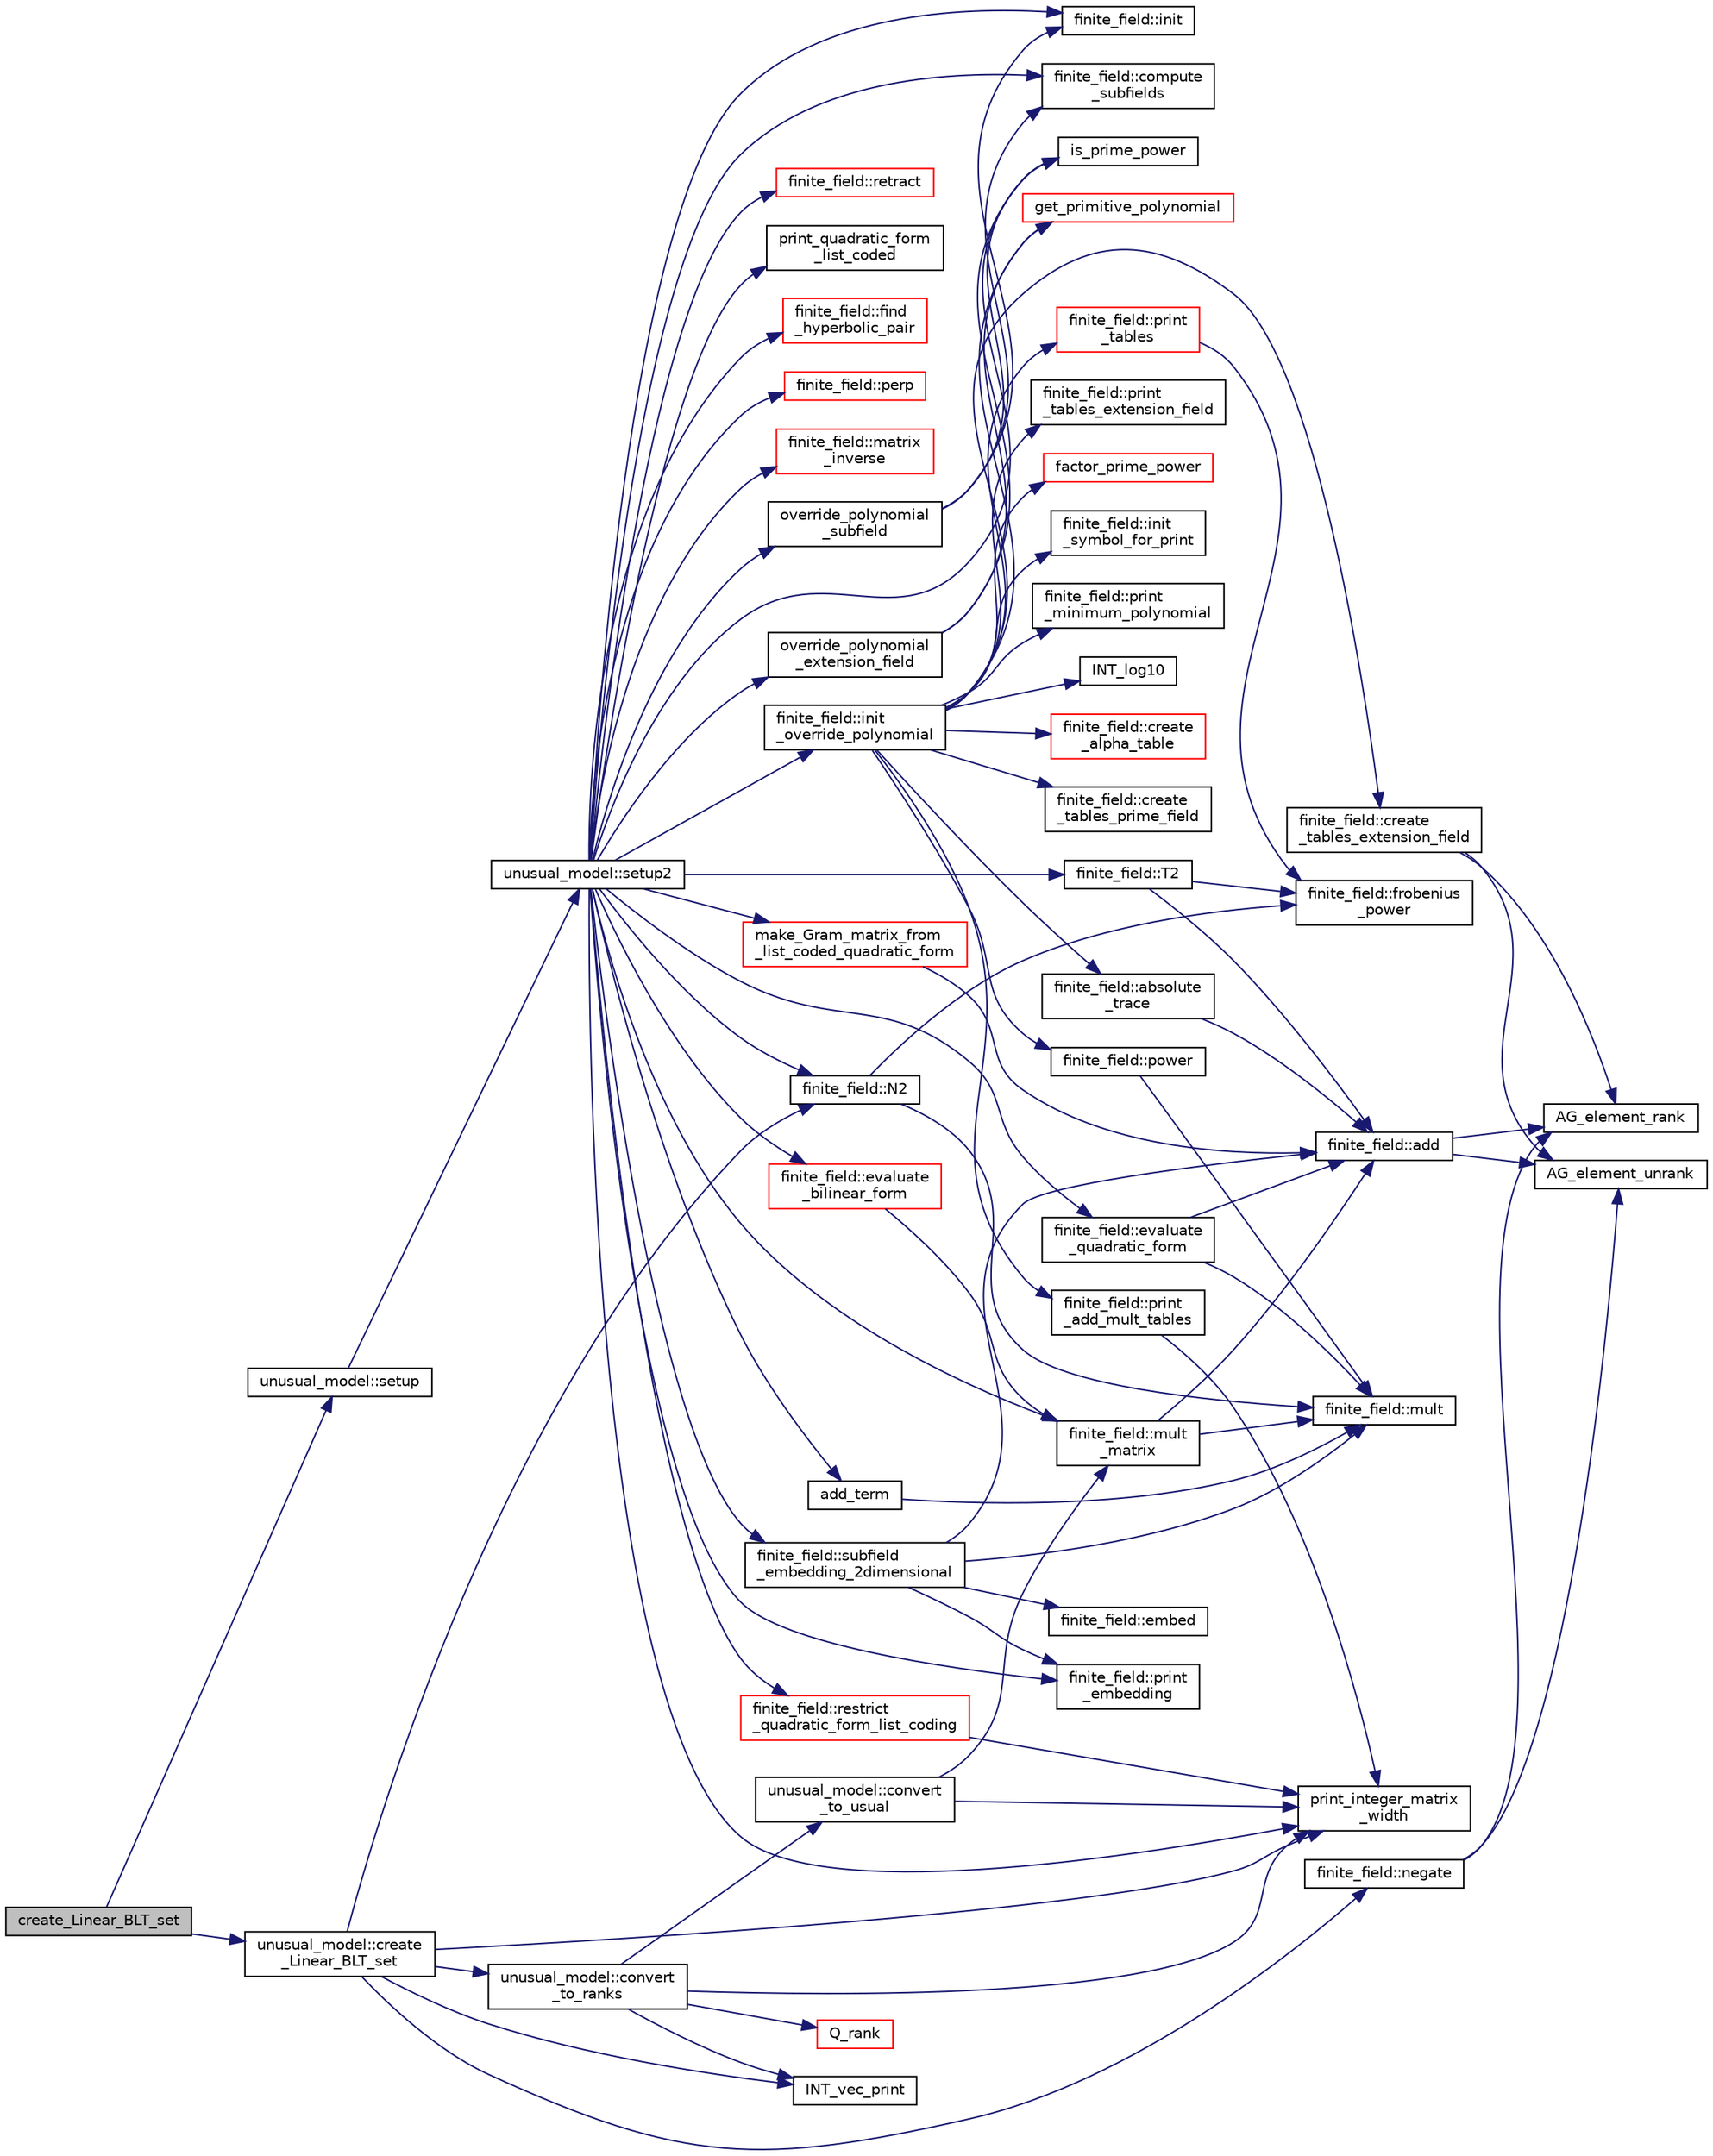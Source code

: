 digraph "create_Linear_BLT_set"
{
  edge [fontname="Helvetica",fontsize="10",labelfontname="Helvetica",labelfontsize="10"];
  node [fontname="Helvetica",fontsize="10",shape=record];
  rankdir="LR";
  Node211 [label="create_Linear_BLT_set",height=0.2,width=0.4,color="black", fillcolor="grey75", style="filled", fontcolor="black"];
  Node211 -> Node212 [color="midnightblue",fontsize="10",style="solid",fontname="Helvetica"];
  Node212 [label="unusual_model::setup",height=0.2,width=0.4,color="black", fillcolor="white", style="filled",URL="$dc/d50/classunusual__model.html#adb517fd342dd2ed2d0cc117211ac1c0d"];
  Node212 -> Node213 [color="midnightblue",fontsize="10",style="solid",fontname="Helvetica"];
  Node213 [label="unusual_model::setup2",height=0.2,width=0.4,color="black", fillcolor="white", style="filled",URL="$dc/d50/classunusual__model.html#a00f7da705c24f863338828447abf7aae"];
  Node213 -> Node214 [color="midnightblue",fontsize="10",style="solid",fontname="Helvetica"];
  Node214 [label="is_prime_power",height=0.2,width=0.4,color="black", fillcolor="white", style="filled",URL="$de/dc5/algebra__and__number__theory_8h.html#a44560c42df6f76a71d351200cbf1bd0e"];
  Node213 -> Node215 [color="midnightblue",fontsize="10",style="solid",fontname="Helvetica"];
  Node215 [label="override_polynomial\l_extension_field",height=0.2,width=0.4,color="black", fillcolor="white", style="filled",URL="$d7/d94/data_8_c.html#a8d54faeccf0beef3663b54e4087fd32b"];
  Node215 -> Node214 [color="midnightblue",fontsize="10",style="solid",fontname="Helvetica"];
  Node215 -> Node216 [color="midnightblue",fontsize="10",style="solid",fontname="Helvetica"];
  Node216 [label="get_primitive_polynomial",height=0.2,width=0.4,color="red", fillcolor="white", style="filled",URL="$de/dc5/algebra__and__number__theory_8h.html#a208ece81c99403683f588d02defd74a7"];
  Node213 -> Node220 [color="midnightblue",fontsize="10",style="solid",fontname="Helvetica"];
  Node220 [label="override_polynomial\l_subfield",height=0.2,width=0.4,color="black", fillcolor="white", style="filled",URL="$d7/d94/data_8_c.html#a6a2b390caa2cdeb26cdf9a3cf9816dee"];
  Node220 -> Node214 [color="midnightblue",fontsize="10",style="solid",fontname="Helvetica"];
  Node220 -> Node219 [color="midnightblue",fontsize="10",style="solid",fontname="Helvetica"];
  Node219 [label="finite_field::init",height=0.2,width=0.4,color="black", fillcolor="white", style="filled",URL="$df/d5a/classfinite__field.html#a13e75e8165b27464935b50368ee8313c"];
  Node220 -> Node221 [color="midnightblue",fontsize="10",style="solid",fontname="Helvetica"];
  Node221 [label="finite_field::compute\l_subfields",height=0.2,width=0.4,color="black", fillcolor="white", style="filled",URL="$df/d5a/classfinite__field.html#a1632c3686fa5ff446c651e880df9f4e8"];
  Node213 -> Node222 [color="midnightblue",fontsize="10",style="solid",fontname="Helvetica"];
  Node222 [label="finite_field::init\l_override_polynomial",height=0.2,width=0.4,color="black", fillcolor="white", style="filled",URL="$df/d5a/classfinite__field.html#a39a40b052f326a05c5a1e6b13572f3e5"];
  Node222 -> Node223 [color="midnightblue",fontsize="10",style="solid",fontname="Helvetica"];
  Node223 [label="factor_prime_power",height=0.2,width=0.4,color="red", fillcolor="white", style="filled",URL="$de/dc5/algebra__and__number__theory_8h.html#af87166fad1e9b91458c714e90f8cd399"];
  Node222 -> Node225 [color="midnightblue",fontsize="10",style="solid",fontname="Helvetica"];
  Node225 [label="finite_field::init\l_symbol_for_print",height=0.2,width=0.4,color="black", fillcolor="white", style="filled",URL="$df/d5a/classfinite__field.html#ac3ac8778d3162ccee0b3c5764127a92e"];
  Node222 -> Node216 [color="midnightblue",fontsize="10",style="solid",fontname="Helvetica"];
  Node222 -> Node226 [color="midnightblue",fontsize="10",style="solid",fontname="Helvetica"];
  Node226 [label="finite_field::print\l_minimum_polynomial",height=0.2,width=0.4,color="black", fillcolor="white", style="filled",URL="$df/d5a/classfinite__field.html#a6d58c4c06994e9637385ff69943f13cb"];
  Node222 -> Node227 [color="midnightblue",fontsize="10",style="solid",fontname="Helvetica"];
  Node227 [label="INT_log10",height=0.2,width=0.4,color="black", fillcolor="white", style="filled",URL="$de/dc5/algebra__and__number__theory_8h.html#a98bc0a6c562370a355165d2538dac250"];
  Node222 -> Node228 [color="midnightblue",fontsize="10",style="solid",fontname="Helvetica"];
  Node228 [label="finite_field::create\l_alpha_table",height=0.2,width=0.4,color="red", fillcolor="white", style="filled",URL="$df/d5a/classfinite__field.html#a33e052044b18cf8dc31e6fbffbb1f0db"];
  Node222 -> Node232 [color="midnightblue",fontsize="10",style="solid",fontname="Helvetica"];
  Node232 [label="finite_field::create\l_tables_prime_field",height=0.2,width=0.4,color="black", fillcolor="white", style="filled",URL="$df/d5a/classfinite__field.html#a811a41cf0e334c7c05725afa19d79b7a"];
  Node222 -> Node233 [color="midnightblue",fontsize="10",style="solid",fontname="Helvetica"];
  Node233 [label="finite_field::create\l_tables_extension_field",height=0.2,width=0.4,color="black", fillcolor="white", style="filled",URL="$df/d5a/classfinite__field.html#ac5067ade796759e81d55cd3d434f8512"];
  Node233 -> Node234 [color="midnightblue",fontsize="10",style="solid",fontname="Helvetica"];
  Node234 [label="AG_element_unrank",height=0.2,width=0.4,color="black", fillcolor="white", style="filled",URL="$d4/d67/geometry_8h.html#a4a33b86c87b2879b97cfa1327abe2885"];
  Node233 -> Node235 [color="midnightblue",fontsize="10",style="solid",fontname="Helvetica"];
  Node235 [label="AG_element_rank",height=0.2,width=0.4,color="black", fillcolor="white", style="filled",URL="$d4/d67/geometry_8h.html#ab2ac908d07dd8038fd996e26bdc75c17"];
  Node222 -> Node236 [color="midnightblue",fontsize="10",style="solid",fontname="Helvetica"];
  Node236 [label="finite_field::print\l_add_mult_tables",height=0.2,width=0.4,color="black", fillcolor="white", style="filled",URL="$df/d5a/classfinite__field.html#ac4f687830f2953f9f7568c541e3e91c7"];
  Node236 -> Node237 [color="midnightblue",fontsize="10",style="solid",fontname="Helvetica"];
  Node237 [label="print_integer_matrix\l_width",height=0.2,width=0.4,color="black", fillcolor="white", style="filled",URL="$d5/db4/io__and__os_8h.html#aa78f3e73fc2179251bd15adbcc31573f"];
  Node222 -> Node238 [color="midnightblue",fontsize="10",style="solid",fontname="Helvetica"];
  Node238 [label="finite_field::power",height=0.2,width=0.4,color="black", fillcolor="white", style="filled",URL="$df/d5a/classfinite__field.html#a0437871b8f775f0b2d589188d9ad7e61"];
  Node238 -> Node239 [color="midnightblue",fontsize="10",style="solid",fontname="Helvetica"];
  Node239 [label="finite_field::mult",height=0.2,width=0.4,color="black", fillcolor="white", style="filled",URL="$df/d5a/classfinite__field.html#a24fb5917aa6d4d656fd855b7f44a13b0"];
  Node222 -> Node240 [color="midnightblue",fontsize="10",style="solid",fontname="Helvetica"];
  Node240 [label="finite_field::absolute\l_trace",height=0.2,width=0.4,color="black", fillcolor="white", style="filled",URL="$df/d5a/classfinite__field.html#a7c479f80ec77e646db13d175fb29325f"];
  Node240 -> Node241 [color="midnightblue",fontsize="10",style="solid",fontname="Helvetica"];
  Node241 [label="finite_field::add",height=0.2,width=0.4,color="black", fillcolor="white", style="filled",URL="$df/d5a/classfinite__field.html#a8f12328a27500f3c7be0c849ebbc9d14"];
  Node241 -> Node234 [color="midnightblue",fontsize="10",style="solid",fontname="Helvetica"];
  Node241 -> Node235 [color="midnightblue",fontsize="10",style="solid",fontname="Helvetica"];
  Node222 -> Node242 [color="midnightblue",fontsize="10",style="solid",fontname="Helvetica"];
  Node242 [label="finite_field::print\l_tables_extension_field",height=0.2,width=0.4,color="black", fillcolor="white", style="filled",URL="$df/d5a/classfinite__field.html#a026b98a814f71c1bfbd6905abb295ee8"];
  Node222 -> Node243 [color="midnightblue",fontsize="10",style="solid",fontname="Helvetica"];
  Node243 [label="finite_field::print\l_tables",height=0.2,width=0.4,color="red", fillcolor="white", style="filled",URL="$df/d5a/classfinite__field.html#aa0bddbd3f44fb6012a198bfc3d0551fc"];
  Node243 -> Node246 [color="midnightblue",fontsize="10",style="solid",fontname="Helvetica"];
  Node246 [label="finite_field::frobenius\l_power",height=0.2,width=0.4,color="black", fillcolor="white", style="filled",URL="$df/d5a/classfinite__field.html#aec23e43aaefc0ed601cdfa3139496a92"];
  Node213 -> Node219 [color="midnightblue",fontsize="10",style="solid",fontname="Helvetica"];
  Node213 -> Node221 [color="midnightblue",fontsize="10",style="solid",fontname="Helvetica"];
  Node213 -> Node248 [color="midnightblue",fontsize="10",style="solid",fontname="Helvetica"];
  Node248 [label="finite_field::subfield\l_embedding_2dimensional",height=0.2,width=0.4,color="black", fillcolor="white", style="filled",URL="$df/d5a/classfinite__field.html#a645db0a3551afded46e054650631854d"];
  Node248 -> Node249 [color="midnightblue",fontsize="10",style="solid",fontname="Helvetica"];
  Node249 [label="finite_field::embed",height=0.2,width=0.4,color="black", fillcolor="white", style="filled",URL="$df/d5a/classfinite__field.html#a0e2f8717bd0d086af9450125be6e3144"];
  Node248 -> Node241 [color="midnightblue",fontsize="10",style="solid",fontname="Helvetica"];
  Node248 -> Node239 [color="midnightblue",fontsize="10",style="solid",fontname="Helvetica"];
  Node248 -> Node250 [color="midnightblue",fontsize="10",style="solid",fontname="Helvetica"];
  Node250 [label="finite_field::print\l_embedding",height=0.2,width=0.4,color="black", fillcolor="white", style="filled",URL="$df/d5a/classfinite__field.html#a944b7927f6d22e63f5d8ec3f3255f564"];
  Node213 -> Node250 [color="midnightblue",fontsize="10",style="solid",fontname="Helvetica"];
  Node213 -> Node251 [color="midnightblue",fontsize="10",style="solid",fontname="Helvetica"];
  Node251 [label="finite_field::retract",height=0.2,width=0.4,color="red", fillcolor="white", style="filled",URL="$df/d5a/classfinite__field.html#acb54b697bd9f35302817ea8e62d2ed9b"];
  Node213 -> Node253 [color="midnightblue",fontsize="10",style="solid",fontname="Helvetica"];
  Node253 [label="finite_field::T2",height=0.2,width=0.4,color="black", fillcolor="white", style="filled",URL="$df/d5a/classfinite__field.html#a8266c2c6f6bda29855c2bb1e0b500841"];
  Node253 -> Node246 [color="midnightblue",fontsize="10",style="solid",fontname="Helvetica"];
  Node253 -> Node241 [color="midnightblue",fontsize="10",style="solid",fontname="Helvetica"];
  Node213 -> Node254 [color="midnightblue",fontsize="10",style="solid",fontname="Helvetica"];
  Node254 [label="finite_field::N2",height=0.2,width=0.4,color="black", fillcolor="white", style="filled",URL="$df/d5a/classfinite__field.html#adf6c3cec79318341ba1f4a59f08eaaff"];
  Node254 -> Node246 [color="midnightblue",fontsize="10",style="solid",fontname="Helvetica"];
  Node254 -> Node239 [color="midnightblue",fontsize="10",style="solid",fontname="Helvetica"];
  Node213 -> Node255 [color="midnightblue",fontsize="10",style="solid",fontname="Helvetica"];
  Node255 [label="add_term",height=0.2,width=0.4,color="black", fillcolor="white", style="filled",URL="$d7/d94/data_8_c.html#a88916fa94749d9be146b9a26bca081bc"];
  Node255 -> Node239 [color="midnightblue",fontsize="10",style="solid",fontname="Helvetica"];
  Node213 -> Node237 [color="midnightblue",fontsize="10",style="solid",fontname="Helvetica"];
  Node213 -> Node256 [color="midnightblue",fontsize="10",style="solid",fontname="Helvetica"];
  Node256 [label="print_quadratic_form\l_list_coded",height=0.2,width=0.4,color="black", fillcolor="white", style="filled",URL="$d7/d94/data_8_c.html#a2bb4d3be5cd3ccde84a8063391e51578"];
  Node213 -> Node257 [color="midnightblue",fontsize="10",style="solid",fontname="Helvetica"];
  Node257 [label="finite_field::find\l_hyperbolic_pair",height=0.2,width=0.4,color="red", fillcolor="white", style="filled",URL="$df/d5a/classfinite__field.html#a8702546f7248a1721647e856c6e153a2"];
  Node213 -> Node264 [color="midnightblue",fontsize="10",style="solid",fontname="Helvetica"];
  Node264 [label="finite_field::perp",height=0.2,width=0.4,color="red", fillcolor="white", style="filled",URL="$df/d5a/classfinite__field.html#a7f4cbb62d037e07893f3c868eea3b818"];
  Node213 -> Node259 [color="midnightblue",fontsize="10",style="solid",fontname="Helvetica"];
  Node259 [label="finite_field::evaluate\l_quadratic_form",height=0.2,width=0.4,color="black", fillcolor="white", style="filled",URL="$df/d5a/classfinite__field.html#a5a8c495dd36789d2cb4619d678afd107"];
  Node259 -> Node239 [color="midnightblue",fontsize="10",style="solid",fontname="Helvetica"];
  Node259 -> Node241 [color="midnightblue",fontsize="10",style="solid",fontname="Helvetica"];
  Node213 -> Node282 [color="midnightblue",fontsize="10",style="solid",fontname="Helvetica"];
  Node282 [label="finite_field::restrict\l_quadratic_form_list_coding",height=0.2,width=0.4,color="red", fillcolor="white", style="filled",URL="$df/d5a/classfinite__field.html#ac2c261998fe455590626d2cc5e215844"];
  Node282 -> Node237 [color="midnightblue",fontsize="10",style="solid",fontname="Helvetica"];
  Node213 -> Node284 [color="midnightblue",fontsize="10",style="solid",fontname="Helvetica"];
  Node284 [label="make_Gram_matrix_from\l_list_coded_quadratic_form",height=0.2,width=0.4,color="red", fillcolor="white", style="filled",URL="$d7/d94/data_8_c.html#af39447dd21caf61b62558dfe4b6aca9f"];
  Node284 -> Node241 [color="midnightblue",fontsize="10",style="solid",fontname="Helvetica"];
  Node213 -> Node268 [color="midnightblue",fontsize="10",style="solid",fontname="Helvetica"];
  Node268 [label="finite_field::mult\l_matrix",height=0.2,width=0.4,color="black", fillcolor="white", style="filled",URL="$df/d5a/classfinite__field.html#a48517f15dfd7b21c37e0975855f1ada2"];
  Node268 -> Node241 [color="midnightblue",fontsize="10",style="solid",fontname="Helvetica"];
  Node268 -> Node239 [color="midnightblue",fontsize="10",style="solid",fontname="Helvetica"];
  Node213 -> Node285 [color="midnightblue",fontsize="10",style="solid",fontname="Helvetica"];
  Node285 [label="finite_field::evaluate\l_bilinear_form",height=0.2,width=0.4,color="red", fillcolor="white", style="filled",URL="$df/d5a/classfinite__field.html#a3dac58d265759e3a5d7c53043d104986"];
  Node285 -> Node268 [color="midnightblue",fontsize="10",style="solid",fontname="Helvetica"];
  Node213 -> Node286 [color="midnightblue",fontsize="10",style="solid",fontname="Helvetica"];
  Node286 [label="finite_field::matrix\l_inverse",height=0.2,width=0.4,color="red", fillcolor="white", style="filled",URL="$df/d5a/classfinite__field.html#a3ef088739ceac47367f4b328697726a5"];
  Node211 -> Node290 [color="midnightblue",fontsize="10",style="solid",fontname="Helvetica"];
  Node290 [label="unusual_model::create\l_Linear_BLT_set",height=0.2,width=0.4,color="black", fillcolor="white", style="filled",URL="$dc/d50/classunusual__model.html#ae1a8f13e4e870b50e7fa24671f709d3b"];
  Node290 -> Node273 [color="midnightblue",fontsize="10",style="solid",fontname="Helvetica"];
  Node273 [label="finite_field::negate",height=0.2,width=0.4,color="black", fillcolor="white", style="filled",URL="$df/d5a/classfinite__field.html#aa9d798298f25d4a9262b5bc5f1733e31"];
  Node273 -> Node234 [color="midnightblue",fontsize="10",style="solid",fontname="Helvetica"];
  Node273 -> Node235 [color="midnightblue",fontsize="10",style="solid",fontname="Helvetica"];
  Node290 -> Node254 [color="midnightblue",fontsize="10",style="solid",fontname="Helvetica"];
  Node290 -> Node291 [color="midnightblue",fontsize="10",style="solid",fontname="Helvetica"];
  Node291 [label="INT_vec_print",height=0.2,width=0.4,color="black", fillcolor="white", style="filled",URL="$df/dbf/sajeeb_8_c.html#a79a5901af0b47dd0d694109543c027fe"];
  Node290 -> Node237 [color="midnightblue",fontsize="10",style="solid",fontname="Helvetica"];
  Node290 -> Node292 [color="midnightblue",fontsize="10",style="solid",fontname="Helvetica"];
  Node292 [label="unusual_model::convert\l_to_ranks",height=0.2,width=0.4,color="black", fillcolor="white", style="filled",URL="$dc/d50/classunusual__model.html#ab5cdb8ec08ae842b6ae4831385e9934b"];
  Node292 -> Node237 [color="midnightblue",fontsize="10",style="solid",fontname="Helvetica"];
  Node292 -> Node293 [color="midnightblue",fontsize="10",style="solid",fontname="Helvetica"];
  Node293 [label="unusual_model::convert\l_to_usual",height=0.2,width=0.4,color="black", fillcolor="white", style="filled",URL="$dc/d50/classunusual__model.html#a80bd3b8fc5c7332b9629e17ac3ad2c76"];
  Node293 -> Node237 [color="midnightblue",fontsize="10",style="solid",fontname="Helvetica"];
  Node293 -> Node268 [color="midnightblue",fontsize="10",style="solid",fontname="Helvetica"];
  Node292 -> Node294 [color="midnightblue",fontsize="10",style="solid",fontname="Helvetica"];
  Node294 [label="Q_rank",height=0.2,width=0.4,color="red", fillcolor="white", style="filled",URL="$d4/d67/geometry_8h.html#ad2671f4db3224df1e22494b9d946375e"];
  Node292 -> Node291 [color="midnightblue",fontsize="10",style="solid",fontname="Helvetica"];
}
